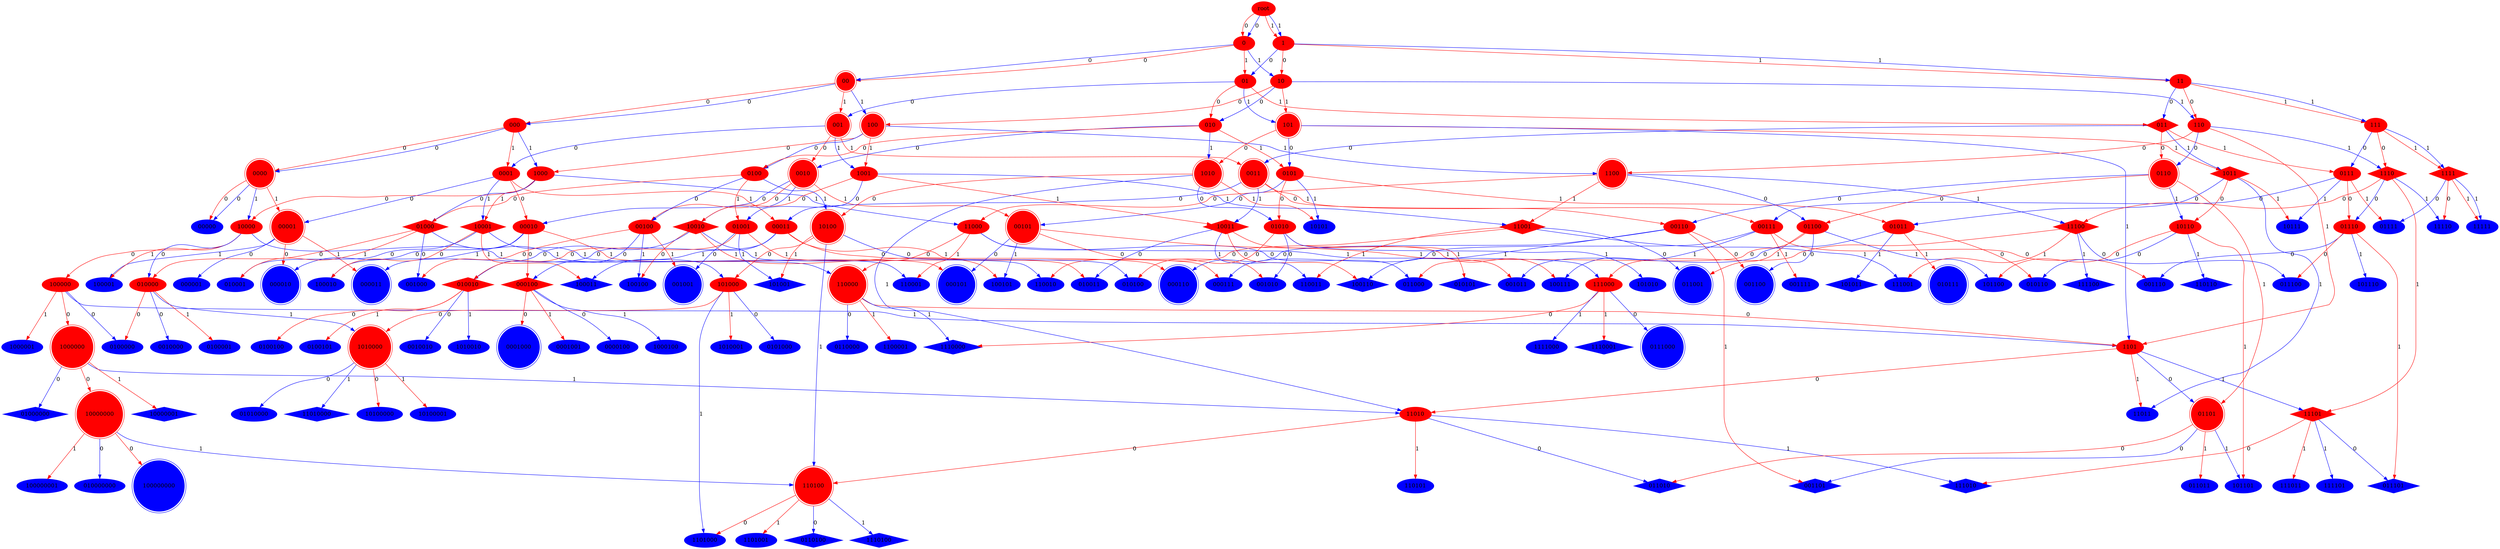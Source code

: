 digraph{ 
root  [color = red, style=filled]
0 [color = red, style=filled]
root -> 0 [color = red, label = 0] 
1 [color = red, style=filled]
root -> 1 [color = red, label = 1] 
root -> 0 [color = blue, label = 0] 
root -> 1 [color = blue, label = 1] 
00 [color = red, style=filled, shape=doublecircle]
0 -> 00 [color = red, label = 0] 
01 [color = red, style=filled]
0 -> 01 [color = red, label = 1] 
0 -> 00 [color = blue, label = 0] 
10 [color = red, style=filled]
0 -> 10 [color = blue, label = 1] 
1 -> 10 [color = red, label = 0] 
11 [color = red, style=filled]
1 -> 11 [color = red, label = 1] 
1 -> 01 [color = blue, label = 0] 
1 -> 11 [color = blue, label = 1] 
000 [color = red, style=filled]
00 -> 000 [color = red, label = 0] 
001 [color = red, style=filled, shape=doublecircle]
00 -> 001 [color = red, label = 1] 
00 -> 000 [color = blue, label = 0] 
100 [color = red, style=filled, shape=doublecircle]
00 -> 100 [color = blue, label = 1] 
010 [color = red, style=filled]
01 -> 010 [color = red, label = 0] 
011 [color = red, style=filled, shape=diamond]
01 -> 011 [color = red, label = 1] 
01 -> 001 [color = blue, label = 0] 
101 [color = red, style=filled, shape=doublecircle]
01 -> 101 [color = blue, label = 1] 
10 -> 100 [color = red, label = 0] 
10 -> 101 [color = red, label = 1] 
10 -> 010 [color = blue, label = 0] 
110 [color = red, style=filled]
10 -> 110 [color = blue, label = 1] 
11 -> 110 [color = red, label = 0] 
111 [color = red, style=filled]
11 -> 111 [color = red, label = 1] 
11 -> 011 [color = blue, label = 0] 
11 -> 111 [color = blue, label = 1] 
0000 [color = red, style=filled, shape=doublecircle]
000 -> 0000 [color = red, label = 0] 
0001 [color = red, style=filled]
000 -> 0001 [color = red, label = 1] 
000 -> 0000 [color = blue, label = 0] 
1000 [color = red, style=filled]
000 -> 1000 [color = blue, label = 1] 
0010 [color = red, style=filled, shape=doublecircle]
001 -> 0010 [color = red, label = 0] 
0011 [color = red, style=filled, shape=doublecircle]
001 -> 0011 [color = red, label = 1] 
001 -> 0001 [color = blue, label = 0] 
1001 [color = red, style=filled]
001 -> 1001 [color = blue, label = 1] 
100 -> 1000 [color = red, label = 0] 
100 -> 1001 [color = red, label = 1] 
0100 [color = red, style=filled]
100 -> 0100 [color = blue, label = 0] 
1100 [color = red, style=filled, shape=doublecircle]
100 -> 1100 [color = blue, label = 1] 
010 -> 0100 [color = red, label = 0] 
0101 [color = red, style=filled]
010 -> 0101 [color = red, label = 1] 
010 -> 0010 [color = blue, label = 0] 
1010 [color = red, style=filled, shape=doublecircle]
010 -> 1010 [color = blue, label = 1] 
0110 [color = red, style=filled, shape=doublecircle]
011 -> 0110 [color = red, label = 0] 
0111 [color = red, style=filled]
011 -> 0111 [color = red, label = 1] 
011 -> 0011 [color = blue, label = 0] 
1011 [color = red, style=filled, shape=diamond]
011 -> 1011 [color = blue, label = 1] 
101 -> 1010 [color = red, label = 0] 
101 -> 1011 [color = red, label = 1] 
101 -> 0101 [color = blue, label = 0] 
1101 [color = red, style=filled]
101 -> 1101 [color = blue, label = 1] 
110 -> 1100 [color = red, label = 0] 
110 -> 1101 [color = red, label = 1] 
110 -> 0110 [color = blue, label = 0] 
1110 [color = red, style=filled, shape=diamond]
110 -> 1110 [color = blue, label = 1] 
111 -> 1110 [color = red, label = 0] 
1111 [color = red, style=filled, shape=diamond]
111 -> 1111 [color = red, label = 1] 
111 -> 0111 [color = blue, label = 0] 
111 -> 1111 [color = blue, label = 1] 
00000 [color = blue, style=filled]
0000 -> 00000 [color = red, label = 0] 
00001 [color = red, style=filled, shape=doublecircle]
0000 -> 00001 [color = red, label = 1] 
0000 -> 00000 [color = blue, label = 0] 
10000 [color = red, style=filled]
0000 -> 10000 [color = blue, label = 1] 
00010 [color = red, style=filled]
0001 -> 00010 [color = red, label = 0] 
00011 [color = red, style=filled]
0001 -> 00011 [color = red, label = 1] 
0001 -> 00001 [color = blue, label = 0] 
10001 [color = red, style=filled, shape=diamond]
0001 -> 10001 [color = blue, label = 1] 
1000 -> 10000 [color = red, label = 0] 
1000 -> 10001 [color = red, label = 1] 
01000 [color = red, style=filled, shape=diamond]
1000 -> 01000 [color = blue, label = 0] 
11000 [color = red, style=filled]
1000 -> 11000 [color = blue, label = 1] 
00100 [color = red, style=filled]
0010 -> 00100 [color = red, label = 0] 
00101 [color = red, style=filled, shape=doublecircle]
0010 -> 00101 [color = red, label = 1] 
0010 -> 00010 [color = blue, label = 0] 
10010 [color = red, style=filled, shape=diamond]
0010 -> 10010 [color = blue, label = 1] 
00110 [color = red, style=filled]
0011 -> 00110 [color = red, label = 0] 
00111 [color = red, style=filled]
0011 -> 00111 [color = red, label = 1] 
0011 -> 00011 [color = blue, label = 0] 
10011 [color = red, style=filled, shape=diamond]
0011 -> 10011 [color = blue, label = 1] 
1001 -> 10010 [color = red, label = 0] 
1001 -> 10011 [color = red, label = 1] 
01001 [color = red, style=filled]
1001 -> 01001 [color = blue, label = 0] 
11001 [color = red, style=filled, shape=diamond]
1001 -> 11001 [color = blue, label = 1] 
0100 -> 01000 [color = red, label = 0] 
0100 -> 01001 [color = red, label = 1] 
0100 -> 00100 [color = blue, label = 0] 
10100 [color = red, style=filled, shape=doublecircle]
0100 -> 10100 [color = blue, label = 1] 
1100 -> 11000 [color = red, label = 0] 
1100 -> 11001 [color = red, label = 1] 
01100 [color = red, style=filled]
1100 -> 01100 [color = blue, label = 0] 
11100 [color = red, style=filled, shape=diamond]
1100 -> 11100 [color = blue, label = 1] 
01010 [color = red, style=filled]
0101 -> 01010 [color = red, label = 0] 
01011 [color = red, style=filled]
0101 -> 01011 [color = red, label = 1] 
0101 -> 00101 [color = blue, label = 0] 
10101 [color = blue, style=filled]
0101 -> 10101 [color = blue, label = 1] 
1010 -> 10100 [color = red, label = 0] 
1010 -> 10101 [color = red, label = 1] 
1010 -> 01010 [color = blue, label = 0] 
11010 [color = red, style=filled]
1010 -> 11010 [color = blue, label = 1] 
0110 -> 01100 [color = red, label = 0] 
01101 [color = red, style=filled, shape=doublecircle]
0110 -> 01101 [color = red, label = 1] 
0110 -> 00110 [color = blue, label = 0] 
10110 [color = red, style=filled]
0110 -> 10110 [color = blue, label = 1] 
01110 [color = red, style=filled]
0111 -> 01110 [color = red, label = 0] 
01111 [color = blue, style=filled]
0111 -> 01111 [color = red, label = 1] 
0111 -> 00111 [color = blue, label = 0] 
10111 [color = blue, style=filled]
0111 -> 10111 [color = blue, label = 1] 
1011 -> 10110 [color = red, label = 0] 
1011 -> 10111 [color = red, label = 1] 
1011 -> 01011 [color = blue, label = 0] 
11011 [color = blue, style=filled]
1011 -> 11011 [color = blue, label = 1] 
1101 -> 11010 [color = red, label = 0] 
1101 -> 11011 [color = red, label = 1] 
1101 -> 01101 [color = blue, label = 0] 
11101 [color = red, style=filled, shape=diamond]
1101 -> 11101 [color = blue, label = 1] 
1110 -> 11100 [color = red, label = 0] 
1110 -> 11101 [color = red, label = 1] 
1110 -> 01110 [color = blue, label = 0] 
11110 [color = blue, style=filled]
1110 -> 11110 [color = blue, label = 1] 
1111 -> 11110 [color = red, label = 0] 
11111 [color = blue, style=filled]
1111 -> 11111 [color = red, label = 1] 
1111 -> 01111 [color = blue, label = 0] 
1111 -> 11111 [color = blue, label = 1] 
000010 [color = blue, style=filled, shape=doublecircle]
00001 -> 000010 [color = red, label = 0] 
000011 [color = blue, style=filled, shape=doublecircle]
00001 -> 000011 [color = red, label = 1] 
000001 [color = blue, style=filled]
00001 -> 000001 [color = blue, label = 0] 
100001 [color = blue, style=filled]
00001 -> 100001 [color = blue, label = 1] 
100000 [color = red, style=filled]
10000 -> 100000 [color = red, label = 0] 
10000 -> 100001 [color = red, label = 1] 
010000 [color = red, style=filled]
10000 -> 010000 [color = blue, label = 0] 
110000 [color = red, style=filled, shape=doublecircle]
10000 -> 110000 [color = blue, label = 1] 
000100 [color = red, style=filled, shape=diamond]
00010 -> 000100 [color = red, label = 0] 
000101 [color = blue, style=filled, shape=doublecircle]
00010 -> 000101 [color = red, label = 1] 
00010 -> 000010 [color = blue, label = 0] 
100010 [color = blue, style=filled]
00010 -> 100010 [color = blue, label = 1] 
000110 [color = blue, style=filled, shape=doublecircle]
00011 -> 000110 [color = red, label = 0] 
000111 [color = blue, style=filled]
00011 -> 000111 [color = red, label = 1] 
00011 -> 000011 [color = blue, label = 0] 
100011 [color = blue, style=filled, shape=diamond]
00011 -> 100011 [color = blue, label = 1] 
10001 -> 100010 [color = red, label = 0] 
10001 -> 100011 [color = red, label = 1] 
010001 [color = blue, style=filled]
10001 -> 010001 [color = blue, label = 0] 
110001 [color = blue, style=filled]
10001 -> 110001 [color = blue, label = 1] 
01000 -> 010000 [color = red, label = 0] 
01000 -> 010001 [color = red, label = 1] 
001000 [color = blue, style=filled]
01000 -> 001000 [color = blue, label = 0] 
101000 [color = red, style=filled]
01000 -> 101000 [color = blue, label = 1] 
11000 -> 110000 [color = red, label = 0] 
11000 -> 110001 [color = red, label = 1] 
011000 [color = blue, style=filled]
11000 -> 011000 [color = blue, label = 0] 
111000 [color = red, style=filled]
11000 -> 111000 [color = blue, label = 1] 
00100 -> 001000 [color = red, label = 0] 
001001 [color = blue, style=filled, shape=doublecircle]
00100 -> 001001 [color = red, label = 1] 
00100 -> 000100 [color = blue, label = 0] 
100100 [color = blue, style=filled]
00100 -> 100100 [color = blue, label = 1] 
001010 [color = blue, style=filled]
00101 -> 001010 [color = red, label = 0] 
001011 [color = blue, style=filled]
00101 -> 001011 [color = red, label = 1] 
00101 -> 000101 [color = blue, label = 0] 
100101 [color = blue, style=filled]
00101 -> 100101 [color = blue, label = 1] 
10010 -> 100100 [color = red, label = 0] 
10010 -> 100101 [color = red, label = 1] 
010010 [color = red, style=filled, shape=diamond]
10010 -> 010010 [color = blue, label = 0] 
110010 [color = blue, style=filled]
10010 -> 110010 [color = blue, label = 1] 
001100 [color = blue, style=filled, shape=doublecircle]
00110 -> 001100 [color = red, label = 0] 
001101 [color = blue, style=filled, shape=diamond]
00110 -> 001101 [color = red, label = 1] 
00110 -> 000110 [color = blue, label = 0] 
100110 [color = blue, style=filled, shape=diamond]
00110 -> 100110 [color = blue, label = 1] 
001110 [color = blue, style=filled]
00111 -> 001110 [color = red, label = 0] 
001111 [color = blue, style=filled]
00111 -> 001111 [color = red, label = 1] 
00111 -> 000111 [color = blue, label = 0] 
100111 [color = blue, style=filled]
00111 -> 100111 [color = blue, label = 1] 
10011 -> 100110 [color = red, label = 0] 
10011 -> 100111 [color = red, label = 1] 
010011 [color = blue, style=filled]
10011 -> 010011 [color = blue, label = 0] 
110011 [color = blue, style=filled]
10011 -> 110011 [color = blue, label = 1] 
01001 -> 010010 [color = red, label = 0] 
01001 -> 010011 [color = red, label = 1] 
01001 -> 001001 [color = blue, label = 0] 
101001 [color = blue, style=filled, shape=diamond]
01001 -> 101001 [color = blue, label = 1] 
11001 -> 110010 [color = red, label = 0] 
11001 -> 110011 [color = red, label = 1] 
011001 [color = blue, style=filled, shape=doublecircle]
11001 -> 011001 [color = blue, label = 0] 
111001 [color = blue, style=filled]
11001 -> 111001 [color = blue, label = 1] 
10100 -> 101000 [color = red, label = 0] 
10100 -> 101001 [color = red, label = 1] 
010100 [color = blue, style=filled]
10100 -> 010100 [color = blue, label = 0] 
110100 [color = red, style=filled, shape=doublecircle]
10100 -> 110100 [color = blue, label = 1] 
01100 -> 011000 [color = red, label = 0] 
01100 -> 011001 [color = red, label = 1] 
01100 -> 001100 [color = blue, label = 0] 
101100 [color = blue, style=filled]
01100 -> 101100 [color = blue, label = 1] 
11100 -> 111000 [color = red, label = 0] 
11100 -> 111001 [color = red, label = 1] 
011100 [color = blue, style=filled]
11100 -> 011100 [color = blue, label = 0] 
111100 [color = blue, style=filled, shape=diamond]
11100 -> 111100 [color = blue, label = 1] 
01010 -> 010100 [color = red, label = 0] 
010101 [color = blue, style=filled, shape=diamond]
01010 -> 010101 [color = red, label = 1] 
01010 -> 001010 [color = blue, label = 0] 
101010 [color = blue, style=filled]
01010 -> 101010 [color = blue, label = 1] 
010110 [color = blue, style=filled]
01011 -> 010110 [color = red, label = 0] 
010111 [color = blue, style=filled, shape=doublecircle]
01011 -> 010111 [color = red, label = 1] 
01011 -> 001011 [color = blue, label = 0] 
101011 [color = blue, style=filled, shape=diamond]
01011 -> 101011 [color = blue, label = 1] 
11010 -> 110100 [color = red, label = 0] 
110101 [color = blue, style=filled]
11010 -> 110101 [color = red, label = 1] 
011010 [color = blue, style=filled, shape=diamond]
11010 -> 011010 [color = blue, label = 0] 
111010 [color = blue, style=filled, shape=diamond]
11010 -> 111010 [color = blue, label = 1] 
01101 -> 011010 [color = red, label = 0] 
011011 [color = blue, style=filled]
01101 -> 011011 [color = red, label = 1] 
01101 -> 001101 [color = blue, label = 0] 
101101 [color = blue, style=filled]
01101 -> 101101 [color = blue, label = 1] 
10110 -> 101100 [color = red, label = 0] 
10110 -> 101101 [color = red, label = 1] 
10110 -> 010110 [color = blue, label = 0] 
110110 [color = blue, style=filled, shape=diamond]
10110 -> 110110 [color = blue, label = 1] 
01110 -> 011100 [color = red, label = 0] 
011101 [color = blue, style=filled, shape=diamond]
01110 -> 011101 [color = red, label = 1] 
01110 -> 001110 [color = blue, label = 0] 
101110 [color = blue, style=filled]
01110 -> 101110 [color = blue, label = 1] 
11101 -> 111010 [color = red, label = 0] 
111011 [color = blue, style=filled]
11101 -> 111011 [color = red, label = 1] 
11101 -> 011101 [color = blue, label = 0] 
111101 [color = blue, style=filled]
11101 -> 111101 [color = blue, label = 1] 
1000000 [color = red, style=filled, shape=doublecircle]
100000 -> 1000000 [color = red, label = 0] 
1000001 [color = blue, style=filled]
100000 -> 1000001 [color = red, label = 1] 
0100000 [color = blue, style=filled]
100000 -> 0100000 [color = blue, label = 0] 
100000 -> 1101 [color = blue, label = 1] 
010000 -> 0100000 [color = red, label = 0] 
0100001 [color = blue, style=filled]
010000 -> 0100001 [color = red, label = 1] 
0010000 [color = blue, style=filled]
010000 -> 0010000 [color = blue, label = 0] 
1010000 [color = red, style=filled, shape=doublecircle]
010000 -> 1010000 [color = blue, label = 1] 
110000 -> 1101 [color = red, label = 0] 
1100001 [color = blue, style=filled]
110000 -> 1100001 [color = red, label = 1] 
0110000 [color = blue, style=filled]
110000 -> 0110000 [color = blue, label = 0] 
1110000 [color = blue, style=filled, shape=diamond]
110000 -> 1110000 [color = blue, label = 1] 
0001000 [color = blue, style=filled, shape=doublecircle]
000100 -> 0001000 [color = red, label = 0] 
0001001 [color = blue, style=filled]
000100 -> 0001001 [color = red, label = 1] 
0000100 [color = blue, style=filled]
000100 -> 0000100 [color = blue, label = 0] 
1000100 [color = blue, style=filled]
000100 -> 1000100 [color = blue, label = 1] 
101000 -> 1010000 [color = red, label = 0] 
1010001 [color = blue, style=filled]
101000 -> 1010001 [color = red, label = 1] 
0101000 [color = blue, style=filled]
101000 -> 0101000 [color = blue, label = 0] 
1101000 [color = blue, style=filled]
101000 -> 1101000 [color = blue, label = 1] 
111000 -> 1110000 [color = red, label = 0] 
1110001 [color = blue, style=filled, shape=diamond]
111000 -> 1110001 [color = red, label = 1] 
0111000 [color = blue, style=filled, shape=doublecircle]
111000 -> 0111000 [color = blue, label = 0] 
1111000 [color = blue, style=filled]
111000 -> 1111000 [color = blue, label = 1] 
0100100 [color = blue, style=filled]
010010 -> 0100100 [color = red, label = 0] 
0100101 [color = blue, style=filled]
010010 -> 0100101 [color = red, label = 1] 
0010010 [color = blue, style=filled]
010010 -> 0010010 [color = blue, label = 0] 
1010010 [color = blue, style=filled]
010010 -> 1010010 [color = blue, label = 1] 
110100 -> 1101000 [color = red, label = 0] 
1101001 [color = blue, style=filled]
110100 -> 1101001 [color = red, label = 1] 
0110100 [color = blue, style=filled, shape=diamond]
110100 -> 0110100 [color = blue, label = 0] 
1110100 [color = blue, style=filled, shape=diamond]
110100 -> 1110100 [color = blue, label = 1] 
10000000 [color = red, style=filled, shape=doublecircle]
1000000 -> 10000000 [color = red, label = 0] 
10000001 [color = blue, style=filled, shape=diamond]
1000000 -> 10000001 [color = red, label = 1] 
01000000 [color = blue, style=filled, shape=diamond]
1000000 -> 01000000 [color = blue, label = 0] 
1000000 -> 11010 [color = blue, label = 1] 
10100000 [color = blue, style=filled]
1010000 -> 10100000 [color = red, label = 0] 
10100001 [color = blue, style=filled]
1010000 -> 10100001 [color = red, label = 1] 
01010000 [color = blue, style=filled]
1010000 -> 01010000 [color = blue, label = 0] 
11010000 [color = blue, style=filled, shape=diamond]
1010000 -> 11010000 [color = blue, label = 1] 
100000000 [color = blue, style=filled, shape=doublecircle]
10000000 -> 100000000 [color = red, label = 0] 
100000001 [color = blue, style=filled]
10000000 -> 100000001 [color = red, label = 1] 
010000000 [color = blue, style=filled]
10000000 -> 010000000 [color = blue, label = 0] 
10000000 -> 110100 [color = blue, label = 1] 
} 
